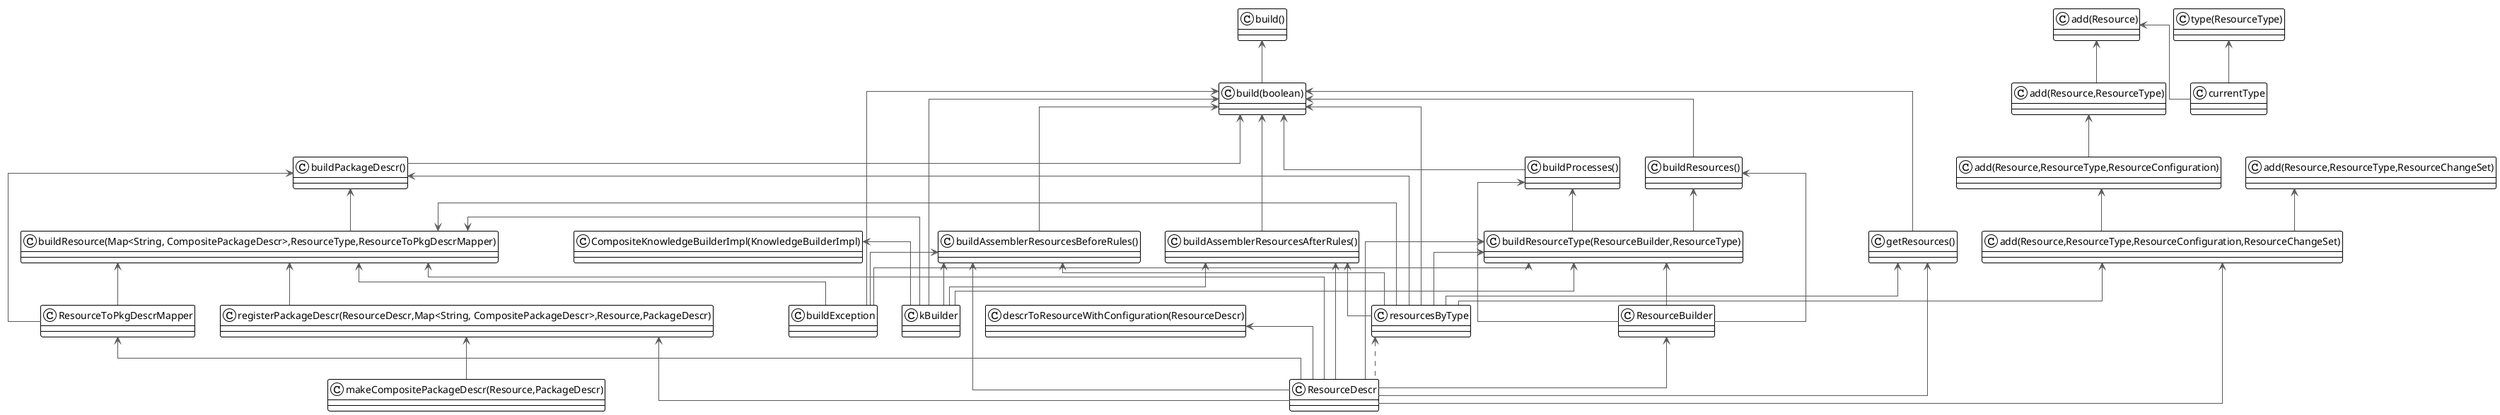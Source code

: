 @startuml

!theme plain
top to bottom direction
skinparam linetype ortho

class node4 as "CompositeKnowledgeBuilderImpl(KnowledgeBuilderImpl)"
class ResourceBuilder
class ResourceDescr
class ResourceToPkgDescrMapper
class node18 as "add(Resource)"
class node7 as "add(Resource,ResourceType)"
class node11 as "add(Resource,ResourceType,ResourceChangeSet)"
class node21 as "add(Resource,ResourceType,ResourceConfiguration)"
class node0 as "add(Resource,ResourceType,ResourceConfiguration,ResourceChangeSet)"
class node3 as "build()"
class node15 as "build(boolean)"
class node10 as "buildAssemblerResourcesAfterRules()"
class node25 as "buildAssemblerResourcesBeforeRules()"
class buildException
class node20 as "buildPackageDescr()"
class node9 as "buildProcesses()"
class node24 as "buildResource(Map<String, CompositePackageDescr>,ResourceType,ResourceToPkgDescrMapper)"
class node8 as "buildResourceType(ResourceBuilder,ResourceType)"
class node23 as "buildResources()"
class currentType
class node17 as "descrToResourceWithConfiguration(ResourceDescr)"
class node5 as "getResources()"
class kBuilder
class node14 as "makeCompositePackageDescr(Resource,PackageDescr)"
class node1 as "registerPackageDescr(ResourceDescr,Map<String, CompositePackageDescr>,Resource,PackageDescr)"
class resourcesByType
class node26 as "type(ResourceType)"

node4                     <-[#595959,plain]-  kBuilder                 
ResourceBuilder           <-[#595959,plain]-  ResourceDescr            
ResourceToPkgDescrMapper  <-[#595959,plain]-  ResourceDescr            
node18                    <-[#595959,plain]-  node7                    
node18                    <-[#595959,plain]-  currentType              
node7                     <-[#595959,plain]-  node21                   
node11                    <-[#595959,plain]-  node0                    
node21                    <-[#595959,plain]-  node0                    
node0                     <-[#595959,plain]-  ResourceDescr            
node0                     <-[#595959,plain]-  resourcesByType          
node3                     <-[#595959,plain]-  node15                   
node15                    <-[#595959,plain]-  node10                   
node15                    <-[#595959,plain]-  node25                   
node15                    <-[#595959,plain]-  buildException           
node15                    <-[#595959,plain]-  node20                   
node15                    <-[#595959,plain]-  node9                    
node15                    <-[#595959,plain]-  node23                   
node15                    <-[#595959,plain]-  node5                    
node15                    <-[#595959,plain]-  kBuilder                 
node15                    <-[#595959,plain]-  resourcesByType          
node10                    <-[#595959,plain]-  ResourceDescr            
node10                    <-[#595959,plain]-  kBuilder                 
node10                    <-[#595959,plain]-  resourcesByType          
node25                    <-[#595959,plain]-  ResourceDescr            
node25                    <-[#595959,plain]-  buildException           
node25                    <-[#595959,plain]-  kBuilder                 
node25                    <-[#595959,plain]-  resourcesByType          
node20                    <-[#595959,plain]-  ResourceToPkgDescrMapper 
node20                    <-[#595959,plain]-  node24                   
node20                    <-[#595959,plain]-  resourcesByType          
node9                     <-[#595959,plain]-  ResourceBuilder          
node9                     <-[#595959,plain]-  node8                    
node24                    <-[#595959,plain]-  ResourceDescr            
node24                    <-[#595959,plain]-  ResourceToPkgDescrMapper 
node24                    <-[#595959,plain]-  buildException           
node24                    <-[#595959,plain]-  kBuilder                 
node24                    <-[#595959,plain]-  node1                    
node24                    <-[#595959,plain]-  resourcesByType          
node8                     <-[#595959,plain]-  ResourceBuilder          
node8                     <-[#595959,plain]-  ResourceDescr            
node8                     <-[#595959,plain]-  buildException           
node8                     <-[#595959,plain]-  kBuilder                 
node8                     <-[#595959,plain]-  resourcesByType          
node23                    <-[#595959,plain]-  ResourceBuilder          
node23                    <-[#595959,plain]-  node8                    
node17                    <-[#595959,plain]-  ResourceDescr            
node5                     <-[#595959,plain]-  ResourceDescr            
node5                     <-[#595959,plain]-  resourcesByType          
node1                     <-[#595959,plain]-  ResourceDescr            
node1                     <-[#595959,plain]-  node14                   
resourcesByType           <-[#595959,dashed]-  ResourceDescr            
node26                    <-[#595959,plain]-  currentType              
@enduml
